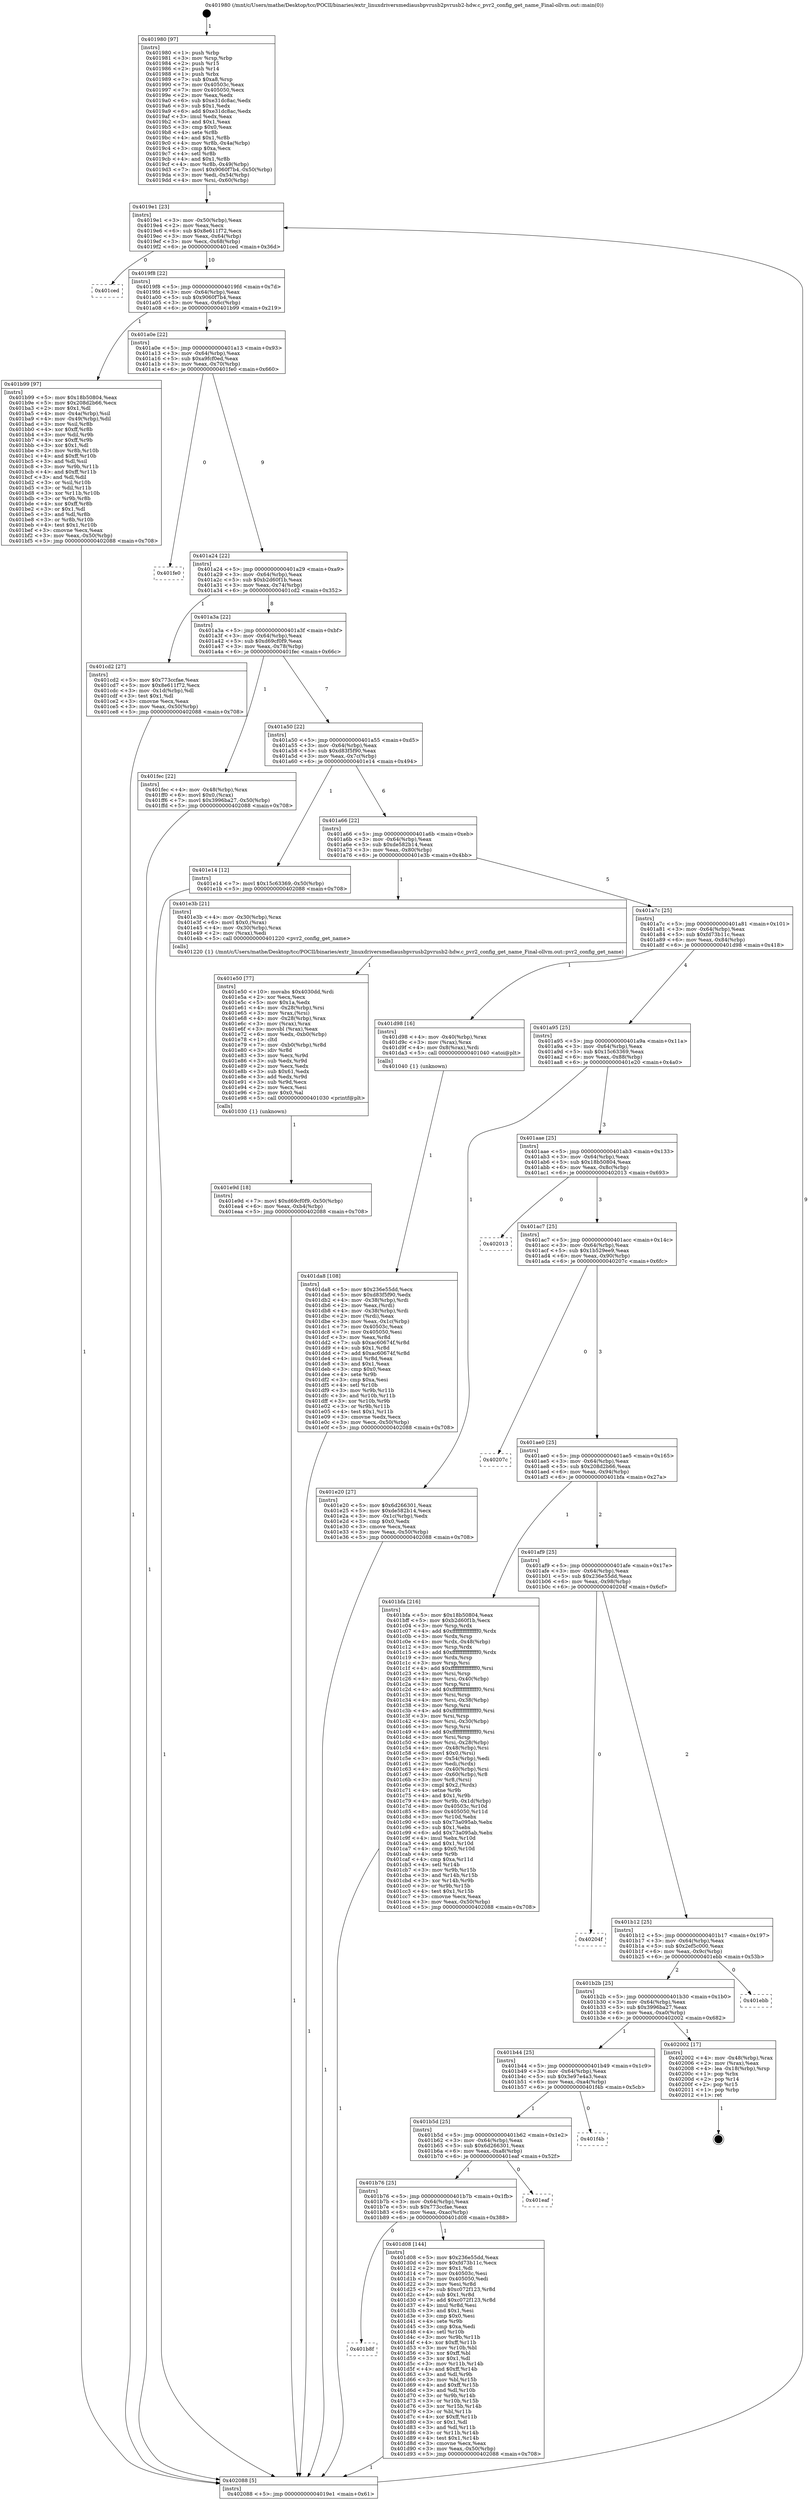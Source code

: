 digraph "0x401980" {
  label = "0x401980 (/mnt/c/Users/mathe/Desktop/tcc/POCII/binaries/extr_linuxdriversmediausbpvrusb2pvrusb2-hdw.c_pvr2_config_get_name_Final-ollvm.out::main(0))"
  labelloc = "t"
  node[shape=record]

  Entry [label="",width=0.3,height=0.3,shape=circle,fillcolor=black,style=filled]
  "0x4019e1" [label="{
     0x4019e1 [23]\l
     | [instrs]\l
     &nbsp;&nbsp;0x4019e1 \<+3\>: mov -0x50(%rbp),%eax\l
     &nbsp;&nbsp;0x4019e4 \<+2\>: mov %eax,%ecx\l
     &nbsp;&nbsp;0x4019e6 \<+6\>: sub $0x8e611f72,%ecx\l
     &nbsp;&nbsp;0x4019ec \<+3\>: mov %eax,-0x64(%rbp)\l
     &nbsp;&nbsp;0x4019ef \<+3\>: mov %ecx,-0x68(%rbp)\l
     &nbsp;&nbsp;0x4019f2 \<+6\>: je 0000000000401ced \<main+0x36d\>\l
  }"]
  "0x401ced" [label="{
     0x401ced\l
  }", style=dashed]
  "0x4019f8" [label="{
     0x4019f8 [22]\l
     | [instrs]\l
     &nbsp;&nbsp;0x4019f8 \<+5\>: jmp 00000000004019fd \<main+0x7d\>\l
     &nbsp;&nbsp;0x4019fd \<+3\>: mov -0x64(%rbp),%eax\l
     &nbsp;&nbsp;0x401a00 \<+5\>: sub $0x9060f7b4,%eax\l
     &nbsp;&nbsp;0x401a05 \<+3\>: mov %eax,-0x6c(%rbp)\l
     &nbsp;&nbsp;0x401a08 \<+6\>: je 0000000000401b99 \<main+0x219\>\l
  }"]
  Exit [label="",width=0.3,height=0.3,shape=circle,fillcolor=black,style=filled,peripheries=2]
  "0x401b99" [label="{
     0x401b99 [97]\l
     | [instrs]\l
     &nbsp;&nbsp;0x401b99 \<+5\>: mov $0x18b50804,%eax\l
     &nbsp;&nbsp;0x401b9e \<+5\>: mov $0x208d2b66,%ecx\l
     &nbsp;&nbsp;0x401ba3 \<+2\>: mov $0x1,%dl\l
     &nbsp;&nbsp;0x401ba5 \<+4\>: mov -0x4a(%rbp),%sil\l
     &nbsp;&nbsp;0x401ba9 \<+4\>: mov -0x49(%rbp),%dil\l
     &nbsp;&nbsp;0x401bad \<+3\>: mov %sil,%r8b\l
     &nbsp;&nbsp;0x401bb0 \<+4\>: xor $0xff,%r8b\l
     &nbsp;&nbsp;0x401bb4 \<+3\>: mov %dil,%r9b\l
     &nbsp;&nbsp;0x401bb7 \<+4\>: xor $0xff,%r9b\l
     &nbsp;&nbsp;0x401bbb \<+3\>: xor $0x1,%dl\l
     &nbsp;&nbsp;0x401bbe \<+3\>: mov %r8b,%r10b\l
     &nbsp;&nbsp;0x401bc1 \<+4\>: and $0xff,%r10b\l
     &nbsp;&nbsp;0x401bc5 \<+3\>: and %dl,%sil\l
     &nbsp;&nbsp;0x401bc8 \<+3\>: mov %r9b,%r11b\l
     &nbsp;&nbsp;0x401bcb \<+4\>: and $0xff,%r11b\l
     &nbsp;&nbsp;0x401bcf \<+3\>: and %dl,%dil\l
     &nbsp;&nbsp;0x401bd2 \<+3\>: or %sil,%r10b\l
     &nbsp;&nbsp;0x401bd5 \<+3\>: or %dil,%r11b\l
     &nbsp;&nbsp;0x401bd8 \<+3\>: xor %r11b,%r10b\l
     &nbsp;&nbsp;0x401bdb \<+3\>: or %r9b,%r8b\l
     &nbsp;&nbsp;0x401bde \<+4\>: xor $0xff,%r8b\l
     &nbsp;&nbsp;0x401be2 \<+3\>: or $0x1,%dl\l
     &nbsp;&nbsp;0x401be5 \<+3\>: and %dl,%r8b\l
     &nbsp;&nbsp;0x401be8 \<+3\>: or %r8b,%r10b\l
     &nbsp;&nbsp;0x401beb \<+4\>: test $0x1,%r10b\l
     &nbsp;&nbsp;0x401bef \<+3\>: cmovne %ecx,%eax\l
     &nbsp;&nbsp;0x401bf2 \<+3\>: mov %eax,-0x50(%rbp)\l
     &nbsp;&nbsp;0x401bf5 \<+5\>: jmp 0000000000402088 \<main+0x708\>\l
  }"]
  "0x401a0e" [label="{
     0x401a0e [22]\l
     | [instrs]\l
     &nbsp;&nbsp;0x401a0e \<+5\>: jmp 0000000000401a13 \<main+0x93\>\l
     &nbsp;&nbsp;0x401a13 \<+3\>: mov -0x64(%rbp),%eax\l
     &nbsp;&nbsp;0x401a16 \<+5\>: sub $0xa9fcf0ed,%eax\l
     &nbsp;&nbsp;0x401a1b \<+3\>: mov %eax,-0x70(%rbp)\l
     &nbsp;&nbsp;0x401a1e \<+6\>: je 0000000000401fe0 \<main+0x660\>\l
  }"]
  "0x402088" [label="{
     0x402088 [5]\l
     | [instrs]\l
     &nbsp;&nbsp;0x402088 \<+5\>: jmp 00000000004019e1 \<main+0x61\>\l
  }"]
  "0x401980" [label="{
     0x401980 [97]\l
     | [instrs]\l
     &nbsp;&nbsp;0x401980 \<+1\>: push %rbp\l
     &nbsp;&nbsp;0x401981 \<+3\>: mov %rsp,%rbp\l
     &nbsp;&nbsp;0x401984 \<+2\>: push %r15\l
     &nbsp;&nbsp;0x401986 \<+2\>: push %r14\l
     &nbsp;&nbsp;0x401988 \<+1\>: push %rbx\l
     &nbsp;&nbsp;0x401989 \<+7\>: sub $0xa8,%rsp\l
     &nbsp;&nbsp;0x401990 \<+7\>: mov 0x40503c,%eax\l
     &nbsp;&nbsp;0x401997 \<+7\>: mov 0x405050,%ecx\l
     &nbsp;&nbsp;0x40199e \<+2\>: mov %eax,%edx\l
     &nbsp;&nbsp;0x4019a0 \<+6\>: sub $0xe31dc8ac,%edx\l
     &nbsp;&nbsp;0x4019a6 \<+3\>: sub $0x1,%edx\l
     &nbsp;&nbsp;0x4019a9 \<+6\>: add $0xe31dc8ac,%edx\l
     &nbsp;&nbsp;0x4019af \<+3\>: imul %edx,%eax\l
     &nbsp;&nbsp;0x4019b2 \<+3\>: and $0x1,%eax\l
     &nbsp;&nbsp;0x4019b5 \<+3\>: cmp $0x0,%eax\l
     &nbsp;&nbsp;0x4019b8 \<+4\>: sete %r8b\l
     &nbsp;&nbsp;0x4019bc \<+4\>: and $0x1,%r8b\l
     &nbsp;&nbsp;0x4019c0 \<+4\>: mov %r8b,-0x4a(%rbp)\l
     &nbsp;&nbsp;0x4019c4 \<+3\>: cmp $0xa,%ecx\l
     &nbsp;&nbsp;0x4019c7 \<+4\>: setl %r8b\l
     &nbsp;&nbsp;0x4019cb \<+4\>: and $0x1,%r8b\l
     &nbsp;&nbsp;0x4019cf \<+4\>: mov %r8b,-0x49(%rbp)\l
     &nbsp;&nbsp;0x4019d3 \<+7\>: movl $0x9060f7b4,-0x50(%rbp)\l
     &nbsp;&nbsp;0x4019da \<+3\>: mov %edi,-0x54(%rbp)\l
     &nbsp;&nbsp;0x4019dd \<+4\>: mov %rsi,-0x60(%rbp)\l
  }"]
  "0x401e9d" [label="{
     0x401e9d [18]\l
     | [instrs]\l
     &nbsp;&nbsp;0x401e9d \<+7\>: movl $0xd69cf0f9,-0x50(%rbp)\l
     &nbsp;&nbsp;0x401ea4 \<+6\>: mov %eax,-0xb4(%rbp)\l
     &nbsp;&nbsp;0x401eaa \<+5\>: jmp 0000000000402088 \<main+0x708\>\l
  }"]
  "0x401fe0" [label="{
     0x401fe0\l
  }", style=dashed]
  "0x401a24" [label="{
     0x401a24 [22]\l
     | [instrs]\l
     &nbsp;&nbsp;0x401a24 \<+5\>: jmp 0000000000401a29 \<main+0xa9\>\l
     &nbsp;&nbsp;0x401a29 \<+3\>: mov -0x64(%rbp),%eax\l
     &nbsp;&nbsp;0x401a2c \<+5\>: sub $0xb2d60f1b,%eax\l
     &nbsp;&nbsp;0x401a31 \<+3\>: mov %eax,-0x74(%rbp)\l
     &nbsp;&nbsp;0x401a34 \<+6\>: je 0000000000401cd2 \<main+0x352\>\l
  }"]
  "0x401e50" [label="{
     0x401e50 [77]\l
     | [instrs]\l
     &nbsp;&nbsp;0x401e50 \<+10\>: movabs $0x4030dd,%rdi\l
     &nbsp;&nbsp;0x401e5a \<+2\>: xor %ecx,%ecx\l
     &nbsp;&nbsp;0x401e5c \<+5\>: mov $0x1a,%edx\l
     &nbsp;&nbsp;0x401e61 \<+4\>: mov -0x28(%rbp),%rsi\l
     &nbsp;&nbsp;0x401e65 \<+3\>: mov %rax,(%rsi)\l
     &nbsp;&nbsp;0x401e68 \<+4\>: mov -0x28(%rbp),%rax\l
     &nbsp;&nbsp;0x401e6c \<+3\>: mov (%rax),%rax\l
     &nbsp;&nbsp;0x401e6f \<+3\>: movsbl (%rax),%eax\l
     &nbsp;&nbsp;0x401e72 \<+6\>: mov %edx,-0xb0(%rbp)\l
     &nbsp;&nbsp;0x401e78 \<+1\>: cltd\l
     &nbsp;&nbsp;0x401e79 \<+7\>: mov -0xb0(%rbp),%r8d\l
     &nbsp;&nbsp;0x401e80 \<+3\>: idiv %r8d\l
     &nbsp;&nbsp;0x401e83 \<+3\>: mov %ecx,%r9d\l
     &nbsp;&nbsp;0x401e86 \<+3\>: sub %edx,%r9d\l
     &nbsp;&nbsp;0x401e89 \<+2\>: mov %ecx,%edx\l
     &nbsp;&nbsp;0x401e8b \<+3\>: sub $0x61,%edx\l
     &nbsp;&nbsp;0x401e8e \<+3\>: add %edx,%r9d\l
     &nbsp;&nbsp;0x401e91 \<+3\>: sub %r9d,%ecx\l
     &nbsp;&nbsp;0x401e94 \<+2\>: mov %ecx,%esi\l
     &nbsp;&nbsp;0x401e96 \<+2\>: mov $0x0,%al\l
     &nbsp;&nbsp;0x401e98 \<+5\>: call 0000000000401030 \<printf@plt\>\l
     | [calls]\l
     &nbsp;&nbsp;0x401030 \{1\} (unknown)\l
  }"]
  "0x401cd2" [label="{
     0x401cd2 [27]\l
     | [instrs]\l
     &nbsp;&nbsp;0x401cd2 \<+5\>: mov $0x773ccfae,%eax\l
     &nbsp;&nbsp;0x401cd7 \<+5\>: mov $0x8e611f72,%ecx\l
     &nbsp;&nbsp;0x401cdc \<+3\>: mov -0x1d(%rbp),%dl\l
     &nbsp;&nbsp;0x401cdf \<+3\>: test $0x1,%dl\l
     &nbsp;&nbsp;0x401ce2 \<+3\>: cmovne %ecx,%eax\l
     &nbsp;&nbsp;0x401ce5 \<+3\>: mov %eax,-0x50(%rbp)\l
     &nbsp;&nbsp;0x401ce8 \<+5\>: jmp 0000000000402088 \<main+0x708\>\l
  }"]
  "0x401a3a" [label="{
     0x401a3a [22]\l
     | [instrs]\l
     &nbsp;&nbsp;0x401a3a \<+5\>: jmp 0000000000401a3f \<main+0xbf\>\l
     &nbsp;&nbsp;0x401a3f \<+3\>: mov -0x64(%rbp),%eax\l
     &nbsp;&nbsp;0x401a42 \<+5\>: sub $0xd69cf0f9,%eax\l
     &nbsp;&nbsp;0x401a47 \<+3\>: mov %eax,-0x78(%rbp)\l
     &nbsp;&nbsp;0x401a4a \<+6\>: je 0000000000401fec \<main+0x66c\>\l
  }"]
  "0x401da8" [label="{
     0x401da8 [108]\l
     | [instrs]\l
     &nbsp;&nbsp;0x401da8 \<+5\>: mov $0x236e55dd,%ecx\l
     &nbsp;&nbsp;0x401dad \<+5\>: mov $0xd83f5f90,%edx\l
     &nbsp;&nbsp;0x401db2 \<+4\>: mov -0x38(%rbp),%rdi\l
     &nbsp;&nbsp;0x401db6 \<+2\>: mov %eax,(%rdi)\l
     &nbsp;&nbsp;0x401db8 \<+4\>: mov -0x38(%rbp),%rdi\l
     &nbsp;&nbsp;0x401dbc \<+2\>: mov (%rdi),%eax\l
     &nbsp;&nbsp;0x401dbe \<+3\>: mov %eax,-0x1c(%rbp)\l
     &nbsp;&nbsp;0x401dc1 \<+7\>: mov 0x40503c,%eax\l
     &nbsp;&nbsp;0x401dc8 \<+7\>: mov 0x405050,%esi\l
     &nbsp;&nbsp;0x401dcf \<+3\>: mov %eax,%r8d\l
     &nbsp;&nbsp;0x401dd2 \<+7\>: sub $0xac60674f,%r8d\l
     &nbsp;&nbsp;0x401dd9 \<+4\>: sub $0x1,%r8d\l
     &nbsp;&nbsp;0x401ddd \<+7\>: add $0xac60674f,%r8d\l
     &nbsp;&nbsp;0x401de4 \<+4\>: imul %r8d,%eax\l
     &nbsp;&nbsp;0x401de8 \<+3\>: and $0x1,%eax\l
     &nbsp;&nbsp;0x401deb \<+3\>: cmp $0x0,%eax\l
     &nbsp;&nbsp;0x401dee \<+4\>: sete %r9b\l
     &nbsp;&nbsp;0x401df2 \<+3\>: cmp $0xa,%esi\l
     &nbsp;&nbsp;0x401df5 \<+4\>: setl %r10b\l
     &nbsp;&nbsp;0x401df9 \<+3\>: mov %r9b,%r11b\l
     &nbsp;&nbsp;0x401dfc \<+3\>: and %r10b,%r11b\l
     &nbsp;&nbsp;0x401dff \<+3\>: xor %r10b,%r9b\l
     &nbsp;&nbsp;0x401e02 \<+3\>: or %r9b,%r11b\l
     &nbsp;&nbsp;0x401e05 \<+4\>: test $0x1,%r11b\l
     &nbsp;&nbsp;0x401e09 \<+3\>: cmovne %edx,%ecx\l
     &nbsp;&nbsp;0x401e0c \<+3\>: mov %ecx,-0x50(%rbp)\l
     &nbsp;&nbsp;0x401e0f \<+5\>: jmp 0000000000402088 \<main+0x708\>\l
  }"]
  "0x401fec" [label="{
     0x401fec [22]\l
     | [instrs]\l
     &nbsp;&nbsp;0x401fec \<+4\>: mov -0x48(%rbp),%rax\l
     &nbsp;&nbsp;0x401ff0 \<+6\>: movl $0x0,(%rax)\l
     &nbsp;&nbsp;0x401ff6 \<+7\>: movl $0x3996ba27,-0x50(%rbp)\l
     &nbsp;&nbsp;0x401ffd \<+5\>: jmp 0000000000402088 \<main+0x708\>\l
  }"]
  "0x401a50" [label="{
     0x401a50 [22]\l
     | [instrs]\l
     &nbsp;&nbsp;0x401a50 \<+5\>: jmp 0000000000401a55 \<main+0xd5\>\l
     &nbsp;&nbsp;0x401a55 \<+3\>: mov -0x64(%rbp),%eax\l
     &nbsp;&nbsp;0x401a58 \<+5\>: sub $0xd83f5f90,%eax\l
     &nbsp;&nbsp;0x401a5d \<+3\>: mov %eax,-0x7c(%rbp)\l
     &nbsp;&nbsp;0x401a60 \<+6\>: je 0000000000401e14 \<main+0x494\>\l
  }"]
  "0x401b8f" [label="{
     0x401b8f\l
  }", style=dashed]
  "0x401e14" [label="{
     0x401e14 [12]\l
     | [instrs]\l
     &nbsp;&nbsp;0x401e14 \<+7\>: movl $0x15c63369,-0x50(%rbp)\l
     &nbsp;&nbsp;0x401e1b \<+5\>: jmp 0000000000402088 \<main+0x708\>\l
  }"]
  "0x401a66" [label="{
     0x401a66 [22]\l
     | [instrs]\l
     &nbsp;&nbsp;0x401a66 \<+5\>: jmp 0000000000401a6b \<main+0xeb\>\l
     &nbsp;&nbsp;0x401a6b \<+3\>: mov -0x64(%rbp),%eax\l
     &nbsp;&nbsp;0x401a6e \<+5\>: sub $0xde582b14,%eax\l
     &nbsp;&nbsp;0x401a73 \<+3\>: mov %eax,-0x80(%rbp)\l
     &nbsp;&nbsp;0x401a76 \<+6\>: je 0000000000401e3b \<main+0x4bb\>\l
  }"]
  "0x401d08" [label="{
     0x401d08 [144]\l
     | [instrs]\l
     &nbsp;&nbsp;0x401d08 \<+5\>: mov $0x236e55dd,%eax\l
     &nbsp;&nbsp;0x401d0d \<+5\>: mov $0xfd73b11c,%ecx\l
     &nbsp;&nbsp;0x401d12 \<+2\>: mov $0x1,%dl\l
     &nbsp;&nbsp;0x401d14 \<+7\>: mov 0x40503c,%esi\l
     &nbsp;&nbsp;0x401d1b \<+7\>: mov 0x405050,%edi\l
     &nbsp;&nbsp;0x401d22 \<+3\>: mov %esi,%r8d\l
     &nbsp;&nbsp;0x401d25 \<+7\>: sub $0xc072f123,%r8d\l
     &nbsp;&nbsp;0x401d2c \<+4\>: sub $0x1,%r8d\l
     &nbsp;&nbsp;0x401d30 \<+7\>: add $0xc072f123,%r8d\l
     &nbsp;&nbsp;0x401d37 \<+4\>: imul %r8d,%esi\l
     &nbsp;&nbsp;0x401d3b \<+3\>: and $0x1,%esi\l
     &nbsp;&nbsp;0x401d3e \<+3\>: cmp $0x0,%esi\l
     &nbsp;&nbsp;0x401d41 \<+4\>: sete %r9b\l
     &nbsp;&nbsp;0x401d45 \<+3\>: cmp $0xa,%edi\l
     &nbsp;&nbsp;0x401d48 \<+4\>: setl %r10b\l
     &nbsp;&nbsp;0x401d4c \<+3\>: mov %r9b,%r11b\l
     &nbsp;&nbsp;0x401d4f \<+4\>: xor $0xff,%r11b\l
     &nbsp;&nbsp;0x401d53 \<+3\>: mov %r10b,%bl\l
     &nbsp;&nbsp;0x401d56 \<+3\>: xor $0xff,%bl\l
     &nbsp;&nbsp;0x401d59 \<+3\>: xor $0x1,%dl\l
     &nbsp;&nbsp;0x401d5c \<+3\>: mov %r11b,%r14b\l
     &nbsp;&nbsp;0x401d5f \<+4\>: and $0xff,%r14b\l
     &nbsp;&nbsp;0x401d63 \<+3\>: and %dl,%r9b\l
     &nbsp;&nbsp;0x401d66 \<+3\>: mov %bl,%r15b\l
     &nbsp;&nbsp;0x401d69 \<+4\>: and $0xff,%r15b\l
     &nbsp;&nbsp;0x401d6d \<+3\>: and %dl,%r10b\l
     &nbsp;&nbsp;0x401d70 \<+3\>: or %r9b,%r14b\l
     &nbsp;&nbsp;0x401d73 \<+3\>: or %r10b,%r15b\l
     &nbsp;&nbsp;0x401d76 \<+3\>: xor %r15b,%r14b\l
     &nbsp;&nbsp;0x401d79 \<+3\>: or %bl,%r11b\l
     &nbsp;&nbsp;0x401d7c \<+4\>: xor $0xff,%r11b\l
     &nbsp;&nbsp;0x401d80 \<+3\>: or $0x1,%dl\l
     &nbsp;&nbsp;0x401d83 \<+3\>: and %dl,%r11b\l
     &nbsp;&nbsp;0x401d86 \<+3\>: or %r11b,%r14b\l
     &nbsp;&nbsp;0x401d89 \<+4\>: test $0x1,%r14b\l
     &nbsp;&nbsp;0x401d8d \<+3\>: cmovne %ecx,%eax\l
     &nbsp;&nbsp;0x401d90 \<+3\>: mov %eax,-0x50(%rbp)\l
     &nbsp;&nbsp;0x401d93 \<+5\>: jmp 0000000000402088 \<main+0x708\>\l
  }"]
  "0x401e3b" [label="{
     0x401e3b [21]\l
     | [instrs]\l
     &nbsp;&nbsp;0x401e3b \<+4\>: mov -0x30(%rbp),%rax\l
     &nbsp;&nbsp;0x401e3f \<+6\>: movl $0x0,(%rax)\l
     &nbsp;&nbsp;0x401e45 \<+4\>: mov -0x30(%rbp),%rax\l
     &nbsp;&nbsp;0x401e49 \<+2\>: mov (%rax),%edi\l
     &nbsp;&nbsp;0x401e4b \<+5\>: call 0000000000401220 \<pvr2_config_get_name\>\l
     | [calls]\l
     &nbsp;&nbsp;0x401220 \{1\} (/mnt/c/Users/mathe/Desktop/tcc/POCII/binaries/extr_linuxdriversmediausbpvrusb2pvrusb2-hdw.c_pvr2_config_get_name_Final-ollvm.out::pvr2_config_get_name)\l
  }"]
  "0x401a7c" [label="{
     0x401a7c [25]\l
     | [instrs]\l
     &nbsp;&nbsp;0x401a7c \<+5\>: jmp 0000000000401a81 \<main+0x101\>\l
     &nbsp;&nbsp;0x401a81 \<+3\>: mov -0x64(%rbp),%eax\l
     &nbsp;&nbsp;0x401a84 \<+5\>: sub $0xfd73b11c,%eax\l
     &nbsp;&nbsp;0x401a89 \<+6\>: mov %eax,-0x84(%rbp)\l
     &nbsp;&nbsp;0x401a8f \<+6\>: je 0000000000401d98 \<main+0x418\>\l
  }"]
  "0x401b76" [label="{
     0x401b76 [25]\l
     | [instrs]\l
     &nbsp;&nbsp;0x401b76 \<+5\>: jmp 0000000000401b7b \<main+0x1fb\>\l
     &nbsp;&nbsp;0x401b7b \<+3\>: mov -0x64(%rbp),%eax\l
     &nbsp;&nbsp;0x401b7e \<+5\>: sub $0x773ccfae,%eax\l
     &nbsp;&nbsp;0x401b83 \<+6\>: mov %eax,-0xac(%rbp)\l
     &nbsp;&nbsp;0x401b89 \<+6\>: je 0000000000401d08 \<main+0x388\>\l
  }"]
  "0x401d98" [label="{
     0x401d98 [16]\l
     | [instrs]\l
     &nbsp;&nbsp;0x401d98 \<+4\>: mov -0x40(%rbp),%rax\l
     &nbsp;&nbsp;0x401d9c \<+3\>: mov (%rax),%rax\l
     &nbsp;&nbsp;0x401d9f \<+4\>: mov 0x8(%rax),%rdi\l
     &nbsp;&nbsp;0x401da3 \<+5\>: call 0000000000401040 \<atoi@plt\>\l
     | [calls]\l
     &nbsp;&nbsp;0x401040 \{1\} (unknown)\l
  }"]
  "0x401a95" [label="{
     0x401a95 [25]\l
     | [instrs]\l
     &nbsp;&nbsp;0x401a95 \<+5\>: jmp 0000000000401a9a \<main+0x11a\>\l
     &nbsp;&nbsp;0x401a9a \<+3\>: mov -0x64(%rbp),%eax\l
     &nbsp;&nbsp;0x401a9d \<+5\>: sub $0x15c63369,%eax\l
     &nbsp;&nbsp;0x401aa2 \<+6\>: mov %eax,-0x88(%rbp)\l
     &nbsp;&nbsp;0x401aa8 \<+6\>: je 0000000000401e20 \<main+0x4a0\>\l
  }"]
  "0x401eaf" [label="{
     0x401eaf\l
  }", style=dashed]
  "0x401e20" [label="{
     0x401e20 [27]\l
     | [instrs]\l
     &nbsp;&nbsp;0x401e20 \<+5\>: mov $0x6d266301,%eax\l
     &nbsp;&nbsp;0x401e25 \<+5\>: mov $0xde582b14,%ecx\l
     &nbsp;&nbsp;0x401e2a \<+3\>: mov -0x1c(%rbp),%edx\l
     &nbsp;&nbsp;0x401e2d \<+3\>: cmp $0x0,%edx\l
     &nbsp;&nbsp;0x401e30 \<+3\>: cmove %ecx,%eax\l
     &nbsp;&nbsp;0x401e33 \<+3\>: mov %eax,-0x50(%rbp)\l
     &nbsp;&nbsp;0x401e36 \<+5\>: jmp 0000000000402088 \<main+0x708\>\l
  }"]
  "0x401aae" [label="{
     0x401aae [25]\l
     | [instrs]\l
     &nbsp;&nbsp;0x401aae \<+5\>: jmp 0000000000401ab3 \<main+0x133\>\l
     &nbsp;&nbsp;0x401ab3 \<+3\>: mov -0x64(%rbp),%eax\l
     &nbsp;&nbsp;0x401ab6 \<+5\>: sub $0x18b50804,%eax\l
     &nbsp;&nbsp;0x401abb \<+6\>: mov %eax,-0x8c(%rbp)\l
     &nbsp;&nbsp;0x401ac1 \<+6\>: je 0000000000402013 \<main+0x693\>\l
  }"]
  "0x401b5d" [label="{
     0x401b5d [25]\l
     | [instrs]\l
     &nbsp;&nbsp;0x401b5d \<+5\>: jmp 0000000000401b62 \<main+0x1e2\>\l
     &nbsp;&nbsp;0x401b62 \<+3\>: mov -0x64(%rbp),%eax\l
     &nbsp;&nbsp;0x401b65 \<+5\>: sub $0x6d266301,%eax\l
     &nbsp;&nbsp;0x401b6a \<+6\>: mov %eax,-0xa8(%rbp)\l
     &nbsp;&nbsp;0x401b70 \<+6\>: je 0000000000401eaf \<main+0x52f\>\l
  }"]
  "0x402013" [label="{
     0x402013\l
  }", style=dashed]
  "0x401ac7" [label="{
     0x401ac7 [25]\l
     | [instrs]\l
     &nbsp;&nbsp;0x401ac7 \<+5\>: jmp 0000000000401acc \<main+0x14c\>\l
     &nbsp;&nbsp;0x401acc \<+3\>: mov -0x64(%rbp),%eax\l
     &nbsp;&nbsp;0x401acf \<+5\>: sub $0x1b529ee9,%eax\l
     &nbsp;&nbsp;0x401ad4 \<+6\>: mov %eax,-0x90(%rbp)\l
     &nbsp;&nbsp;0x401ada \<+6\>: je 000000000040207c \<main+0x6fc\>\l
  }"]
  "0x401f4b" [label="{
     0x401f4b\l
  }", style=dashed]
  "0x40207c" [label="{
     0x40207c\l
  }", style=dashed]
  "0x401ae0" [label="{
     0x401ae0 [25]\l
     | [instrs]\l
     &nbsp;&nbsp;0x401ae0 \<+5\>: jmp 0000000000401ae5 \<main+0x165\>\l
     &nbsp;&nbsp;0x401ae5 \<+3\>: mov -0x64(%rbp),%eax\l
     &nbsp;&nbsp;0x401ae8 \<+5\>: sub $0x208d2b66,%eax\l
     &nbsp;&nbsp;0x401aed \<+6\>: mov %eax,-0x94(%rbp)\l
     &nbsp;&nbsp;0x401af3 \<+6\>: je 0000000000401bfa \<main+0x27a\>\l
  }"]
  "0x401b44" [label="{
     0x401b44 [25]\l
     | [instrs]\l
     &nbsp;&nbsp;0x401b44 \<+5\>: jmp 0000000000401b49 \<main+0x1c9\>\l
     &nbsp;&nbsp;0x401b49 \<+3\>: mov -0x64(%rbp),%eax\l
     &nbsp;&nbsp;0x401b4c \<+5\>: sub $0x3e97e4a3,%eax\l
     &nbsp;&nbsp;0x401b51 \<+6\>: mov %eax,-0xa4(%rbp)\l
     &nbsp;&nbsp;0x401b57 \<+6\>: je 0000000000401f4b \<main+0x5cb\>\l
  }"]
  "0x401bfa" [label="{
     0x401bfa [216]\l
     | [instrs]\l
     &nbsp;&nbsp;0x401bfa \<+5\>: mov $0x18b50804,%eax\l
     &nbsp;&nbsp;0x401bff \<+5\>: mov $0xb2d60f1b,%ecx\l
     &nbsp;&nbsp;0x401c04 \<+3\>: mov %rsp,%rdx\l
     &nbsp;&nbsp;0x401c07 \<+4\>: add $0xfffffffffffffff0,%rdx\l
     &nbsp;&nbsp;0x401c0b \<+3\>: mov %rdx,%rsp\l
     &nbsp;&nbsp;0x401c0e \<+4\>: mov %rdx,-0x48(%rbp)\l
     &nbsp;&nbsp;0x401c12 \<+3\>: mov %rsp,%rdx\l
     &nbsp;&nbsp;0x401c15 \<+4\>: add $0xfffffffffffffff0,%rdx\l
     &nbsp;&nbsp;0x401c19 \<+3\>: mov %rdx,%rsp\l
     &nbsp;&nbsp;0x401c1c \<+3\>: mov %rsp,%rsi\l
     &nbsp;&nbsp;0x401c1f \<+4\>: add $0xfffffffffffffff0,%rsi\l
     &nbsp;&nbsp;0x401c23 \<+3\>: mov %rsi,%rsp\l
     &nbsp;&nbsp;0x401c26 \<+4\>: mov %rsi,-0x40(%rbp)\l
     &nbsp;&nbsp;0x401c2a \<+3\>: mov %rsp,%rsi\l
     &nbsp;&nbsp;0x401c2d \<+4\>: add $0xfffffffffffffff0,%rsi\l
     &nbsp;&nbsp;0x401c31 \<+3\>: mov %rsi,%rsp\l
     &nbsp;&nbsp;0x401c34 \<+4\>: mov %rsi,-0x38(%rbp)\l
     &nbsp;&nbsp;0x401c38 \<+3\>: mov %rsp,%rsi\l
     &nbsp;&nbsp;0x401c3b \<+4\>: add $0xfffffffffffffff0,%rsi\l
     &nbsp;&nbsp;0x401c3f \<+3\>: mov %rsi,%rsp\l
     &nbsp;&nbsp;0x401c42 \<+4\>: mov %rsi,-0x30(%rbp)\l
     &nbsp;&nbsp;0x401c46 \<+3\>: mov %rsp,%rsi\l
     &nbsp;&nbsp;0x401c49 \<+4\>: add $0xfffffffffffffff0,%rsi\l
     &nbsp;&nbsp;0x401c4d \<+3\>: mov %rsi,%rsp\l
     &nbsp;&nbsp;0x401c50 \<+4\>: mov %rsi,-0x28(%rbp)\l
     &nbsp;&nbsp;0x401c54 \<+4\>: mov -0x48(%rbp),%rsi\l
     &nbsp;&nbsp;0x401c58 \<+6\>: movl $0x0,(%rsi)\l
     &nbsp;&nbsp;0x401c5e \<+3\>: mov -0x54(%rbp),%edi\l
     &nbsp;&nbsp;0x401c61 \<+2\>: mov %edi,(%rdx)\l
     &nbsp;&nbsp;0x401c63 \<+4\>: mov -0x40(%rbp),%rsi\l
     &nbsp;&nbsp;0x401c67 \<+4\>: mov -0x60(%rbp),%r8\l
     &nbsp;&nbsp;0x401c6b \<+3\>: mov %r8,(%rsi)\l
     &nbsp;&nbsp;0x401c6e \<+3\>: cmpl $0x2,(%rdx)\l
     &nbsp;&nbsp;0x401c71 \<+4\>: setne %r9b\l
     &nbsp;&nbsp;0x401c75 \<+4\>: and $0x1,%r9b\l
     &nbsp;&nbsp;0x401c79 \<+4\>: mov %r9b,-0x1d(%rbp)\l
     &nbsp;&nbsp;0x401c7d \<+8\>: mov 0x40503c,%r10d\l
     &nbsp;&nbsp;0x401c85 \<+8\>: mov 0x405050,%r11d\l
     &nbsp;&nbsp;0x401c8d \<+3\>: mov %r10d,%ebx\l
     &nbsp;&nbsp;0x401c90 \<+6\>: sub $0x73a095ab,%ebx\l
     &nbsp;&nbsp;0x401c96 \<+3\>: sub $0x1,%ebx\l
     &nbsp;&nbsp;0x401c99 \<+6\>: add $0x73a095ab,%ebx\l
     &nbsp;&nbsp;0x401c9f \<+4\>: imul %ebx,%r10d\l
     &nbsp;&nbsp;0x401ca3 \<+4\>: and $0x1,%r10d\l
     &nbsp;&nbsp;0x401ca7 \<+4\>: cmp $0x0,%r10d\l
     &nbsp;&nbsp;0x401cab \<+4\>: sete %r9b\l
     &nbsp;&nbsp;0x401caf \<+4\>: cmp $0xa,%r11d\l
     &nbsp;&nbsp;0x401cb3 \<+4\>: setl %r14b\l
     &nbsp;&nbsp;0x401cb7 \<+3\>: mov %r9b,%r15b\l
     &nbsp;&nbsp;0x401cba \<+3\>: and %r14b,%r15b\l
     &nbsp;&nbsp;0x401cbd \<+3\>: xor %r14b,%r9b\l
     &nbsp;&nbsp;0x401cc0 \<+3\>: or %r9b,%r15b\l
     &nbsp;&nbsp;0x401cc3 \<+4\>: test $0x1,%r15b\l
     &nbsp;&nbsp;0x401cc7 \<+3\>: cmovne %ecx,%eax\l
     &nbsp;&nbsp;0x401cca \<+3\>: mov %eax,-0x50(%rbp)\l
     &nbsp;&nbsp;0x401ccd \<+5\>: jmp 0000000000402088 \<main+0x708\>\l
  }"]
  "0x401af9" [label="{
     0x401af9 [25]\l
     | [instrs]\l
     &nbsp;&nbsp;0x401af9 \<+5\>: jmp 0000000000401afe \<main+0x17e\>\l
     &nbsp;&nbsp;0x401afe \<+3\>: mov -0x64(%rbp),%eax\l
     &nbsp;&nbsp;0x401b01 \<+5\>: sub $0x236e55dd,%eax\l
     &nbsp;&nbsp;0x401b06 \<+6\>: mov %eax,-0x98(%rbp)\l
     &nbsp;&nbsp;0x401b0c \<+6\>: je 000000000040204f \<main+0x6cf\>\l
  }"]
  "0x402002" [label="{
     0x402002 [17]\l
     | [instrs]\l
     &nbsp;&nbsp;0x402002 \<+4\>: mov -0x48(%rbp),%rax\l
     &nbsp;&nbsp;0x402006 \<+2\>: mov (%rax),%eax\l
     &nbsp;&nbsp;0x402008 \<+4\>: lea -0x18(%rbp),%rsp\l
     &nbsp;&nbsp;0x40200c \<+1\>: pop %rbx\l
     &nbsp;&nbsp;0x40200d \<+2\>: pop %r14\l
     &nbsp;&nbsp;0x40200f \<+2\>: pop %r15\l
     &nbsp;&nbsp;0x402011 \<+1\>: pop %rbp\l
     &nbsp;&nbsp;0x402012 \<+1\>: ret\l
  }"]
  "0x40204f" [label="{
     0x40204f\l
  }", style=dashed]
  "0x401b12" [label="{
     0x401b12 [25]\l
     | [instrs]\l
     &nbsp;&nbsp;0x401b12 \<+5\>: jmp 0000000000401b17 \<main+0x197\>\l
     &nbsp;&nbsp;0x401b17 \<+3\>: mov -0x64(%rbp),%eax\l
     &nbsp;&nbsp;0x401b1a \<+5\>: sub $0x2ef5c000,%eax\l
     &nbsp;&nbsp;0x401b1f \<+6\>: mov %eax,-0x9c(%rbp)\l
     &nbsp;&nbsp;0x401b25 \<+6\>: je 0000000000401ebb \<main+0x53b\>\l
  }"]
  "0x401b2b" [label="{
     0x401b2b [25]\l
     | [instrs]\l
     &nbsp;&nbsp;0x401b2b \<+5\>: jmp 0000000000401b30 \<main+0x1b0\>\l
     &nbsp;&nbsp;0x401b30 \<+3\>: mov -0x64(%rbp),%eax\l
     &nbsp;&nbsp;0x401b33 \<+5\>: sub $0x3996ba27,%eax\l
     &nbsp;&nbsp;0x401b38 \<+6\>: mov %eax,-0xa0(%rbp)\l
     &nbsp;&nbsp;0x401b3e \<+6\>: je 0000000000402002 \<main+0x682\>\l
  }"]
  "0x401ebb" [label="{
     0x401ebb\l
  }", style=dashed]
  Entry -> "0x401980" [label=" 1"]
  "0x4019e1" -> "0x401ced" [label=" 0"]
  "0x4019e1" -> "0x4019f8" [label=" 10"]
  "0x402002" -> Exit [label=" 1"]
  "0x4019f8" -> "0x401b99" [label=" 1"]
  "0x4019f8" -> "0x401a0e" [label=" 9"]
  "0x401b99" -> "0x402088" [label=" 1"]
  "0x401980" -> "0x4019e1" [label=" 1"]
  "0x402088" -> "0x4019e1" [label=" 9"]
  "0x401fec" -> "0x402088" [label=" 1"]
  "0x401a0e" -> "0x401fe0" [label=" 0"]
  "0x401a0e" -> "0x401a24" [label=" 9"]
  "0x401e9d" -> "0x402088" [label=" 1"]
  "0x401a24" -> "0x401cd2" [label=" 1"]
  "0x401a24" -> "0x401a3a" [label=" 8"]
  "0x401e50" -> "0x401e9d" [label=" 1"]
  "0x401a3a" -> "0x401fec" [label=" 1"]
  "0x401a3a" -> "0x401a50" [label=" 7"]
  "0x401e3b" -> "0x401e50" [label=" 1"]
  "0x401a50" -> "0x401e14" [label=" 1"]
  "0x401a50" -> "0x401a66" [label=" 6"]
  "0x401e20" -> "0x402088" [label=" 1"]
  "0x401a66" -> "0x401e3b" [label=" 1"]
  "0x401a66" -> "0x401a7c" [label=" 5"]
  "0x401e14" -> "0x402088" [label=" 1"]
  "0x401a7c" -> "0x401d98" [label=" 1"]
  "0x401a7c" -> "0x401a95" [label=" 4"]
  "0x401d98" -> "0x401da8" [label=" 1"]
  "0x401a95" -> "0x401e20" [label=" 1"]
  "0x401a95" -> "0x401aae" [label=" 3"]
  "0x401d08" -> "0x402088" [label=" 1"]
  "0x401aae" -> "0x402013" [label=" 0"]
  "0x401aae" -> "0x401ac7" [label=" 3"]
  "0x401b76" -> "0x401d08" [label=" 1"]
  "0x401ac7" -> "0x40207c" [label=" 0"]
  "0x401ac7" -> "0x401ae0" [label=" 3"]
  "0x401da8" -> "0x402088" [label=" 1"]
  "0x401ae0" -> "0x401bfa" [label=" 1"]
  "0x401ae0" -> "0x401af9" [label=" 2"]
  "0x401bfa" -> "0x402088" [label=" 1"]
  "0x401cd2" -> "0x402088" [label=" 1"]
  "0x401b5d" -> "0x401eaf" [label=" 0"]
  "0x401af9" -> "0x40204f" [label=" 0"]
  "0x401af9" -> "0x401b12" [label=" 2"]
  "0x401b76" -> "0x401b8f" [label=" 0"]
  "0x401b12" -> "0x401ebb" [label=" 0"]
  "0x401b12" -> "0x401b2b" [label=" 2"]
  "0x401b44" -> "0x401b5d" [label=" 1"]
  "0x401b2b" -> "0x402002" [label=" 1"]
  "0x401b2b" -> "0x401b44" [label=" 1"]
  "0x401b5d" -> "0x401b76" [label=" 1"]
  "0x401b44" -> "0x401f4b" [label=" 0"]
}
